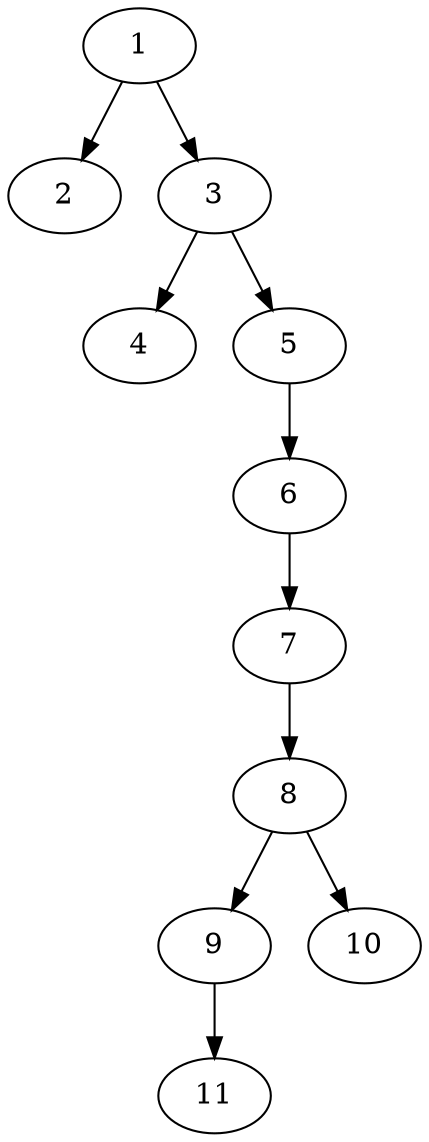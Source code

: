 // DAG (tier=1-easy, mode=data, n=11, ccr=0.320, fat=0.372, density=0.306, regular=0.792, jump=0.002, mindata=1048576, maxdata=8388608)
// DAG automatically generated by daggen at Sun Aug 24 16:33:33 2025
// /home/ermia/Project/Environments/daggen/bin/daggen --dot --ccr 0.320 --fat 0.372 --regular 0.792 --density 0.306 --jump 0.002 --mindata 1048576 --maxdata 8388608 -n 11 
digraph G {
  1 [size="380213674342435", alpha="0.13", expect_size="190106837171217"]
  1 -> 2 [size ="34330621509632"]
  1 -> 3 [size ="34330621509632"]
  2 [size="5993845299443233", alpha="0.18", expect_size="2996922649721616"]
  3 [size="17323896276279576", alpha="0.07", expect_size="8661948138139788"]
  3 -> 4 [size ="485546589683712"]
  3 -> 5 [size ="485546589683712"]
  4 [size="123420112764425760", alpha="0.01", expect_size="61710056382212880"]
  5 [size="1303127378667346944", alpha="0.05", expect_size="651563689333673472"]
  5 -> 6 [size ="510886494076928"]
  6 [size="1467439620688534", alpha="0.10", expect_size="733719810344267"]
  6 -> 7 [size ="49208279171072"]
  7 [size="4035580919584774", alpha="0.08", expect_size="2017790459792387"]
  7 -> 8 [size ="75447148740608"]
  8 [size="1178948789369075456", alpha="0.00", expect_size="589474394684537728"]
  8 -> 9 [size ="451325775052800"]
  8 -> 10 [size ="451325775052800"]
  9 [size="622186810303625216", alpha="0.19", expect_size="311093405151812608"]
  9 -> 11 [size ="499041385316352"]
  10 [size="2359108347736736", alpha="0.08", expect_size="1179554173868368"]
  11 [size="164883916765790208000", alpha="0.03", expect_size="82441958382895104000"]
}